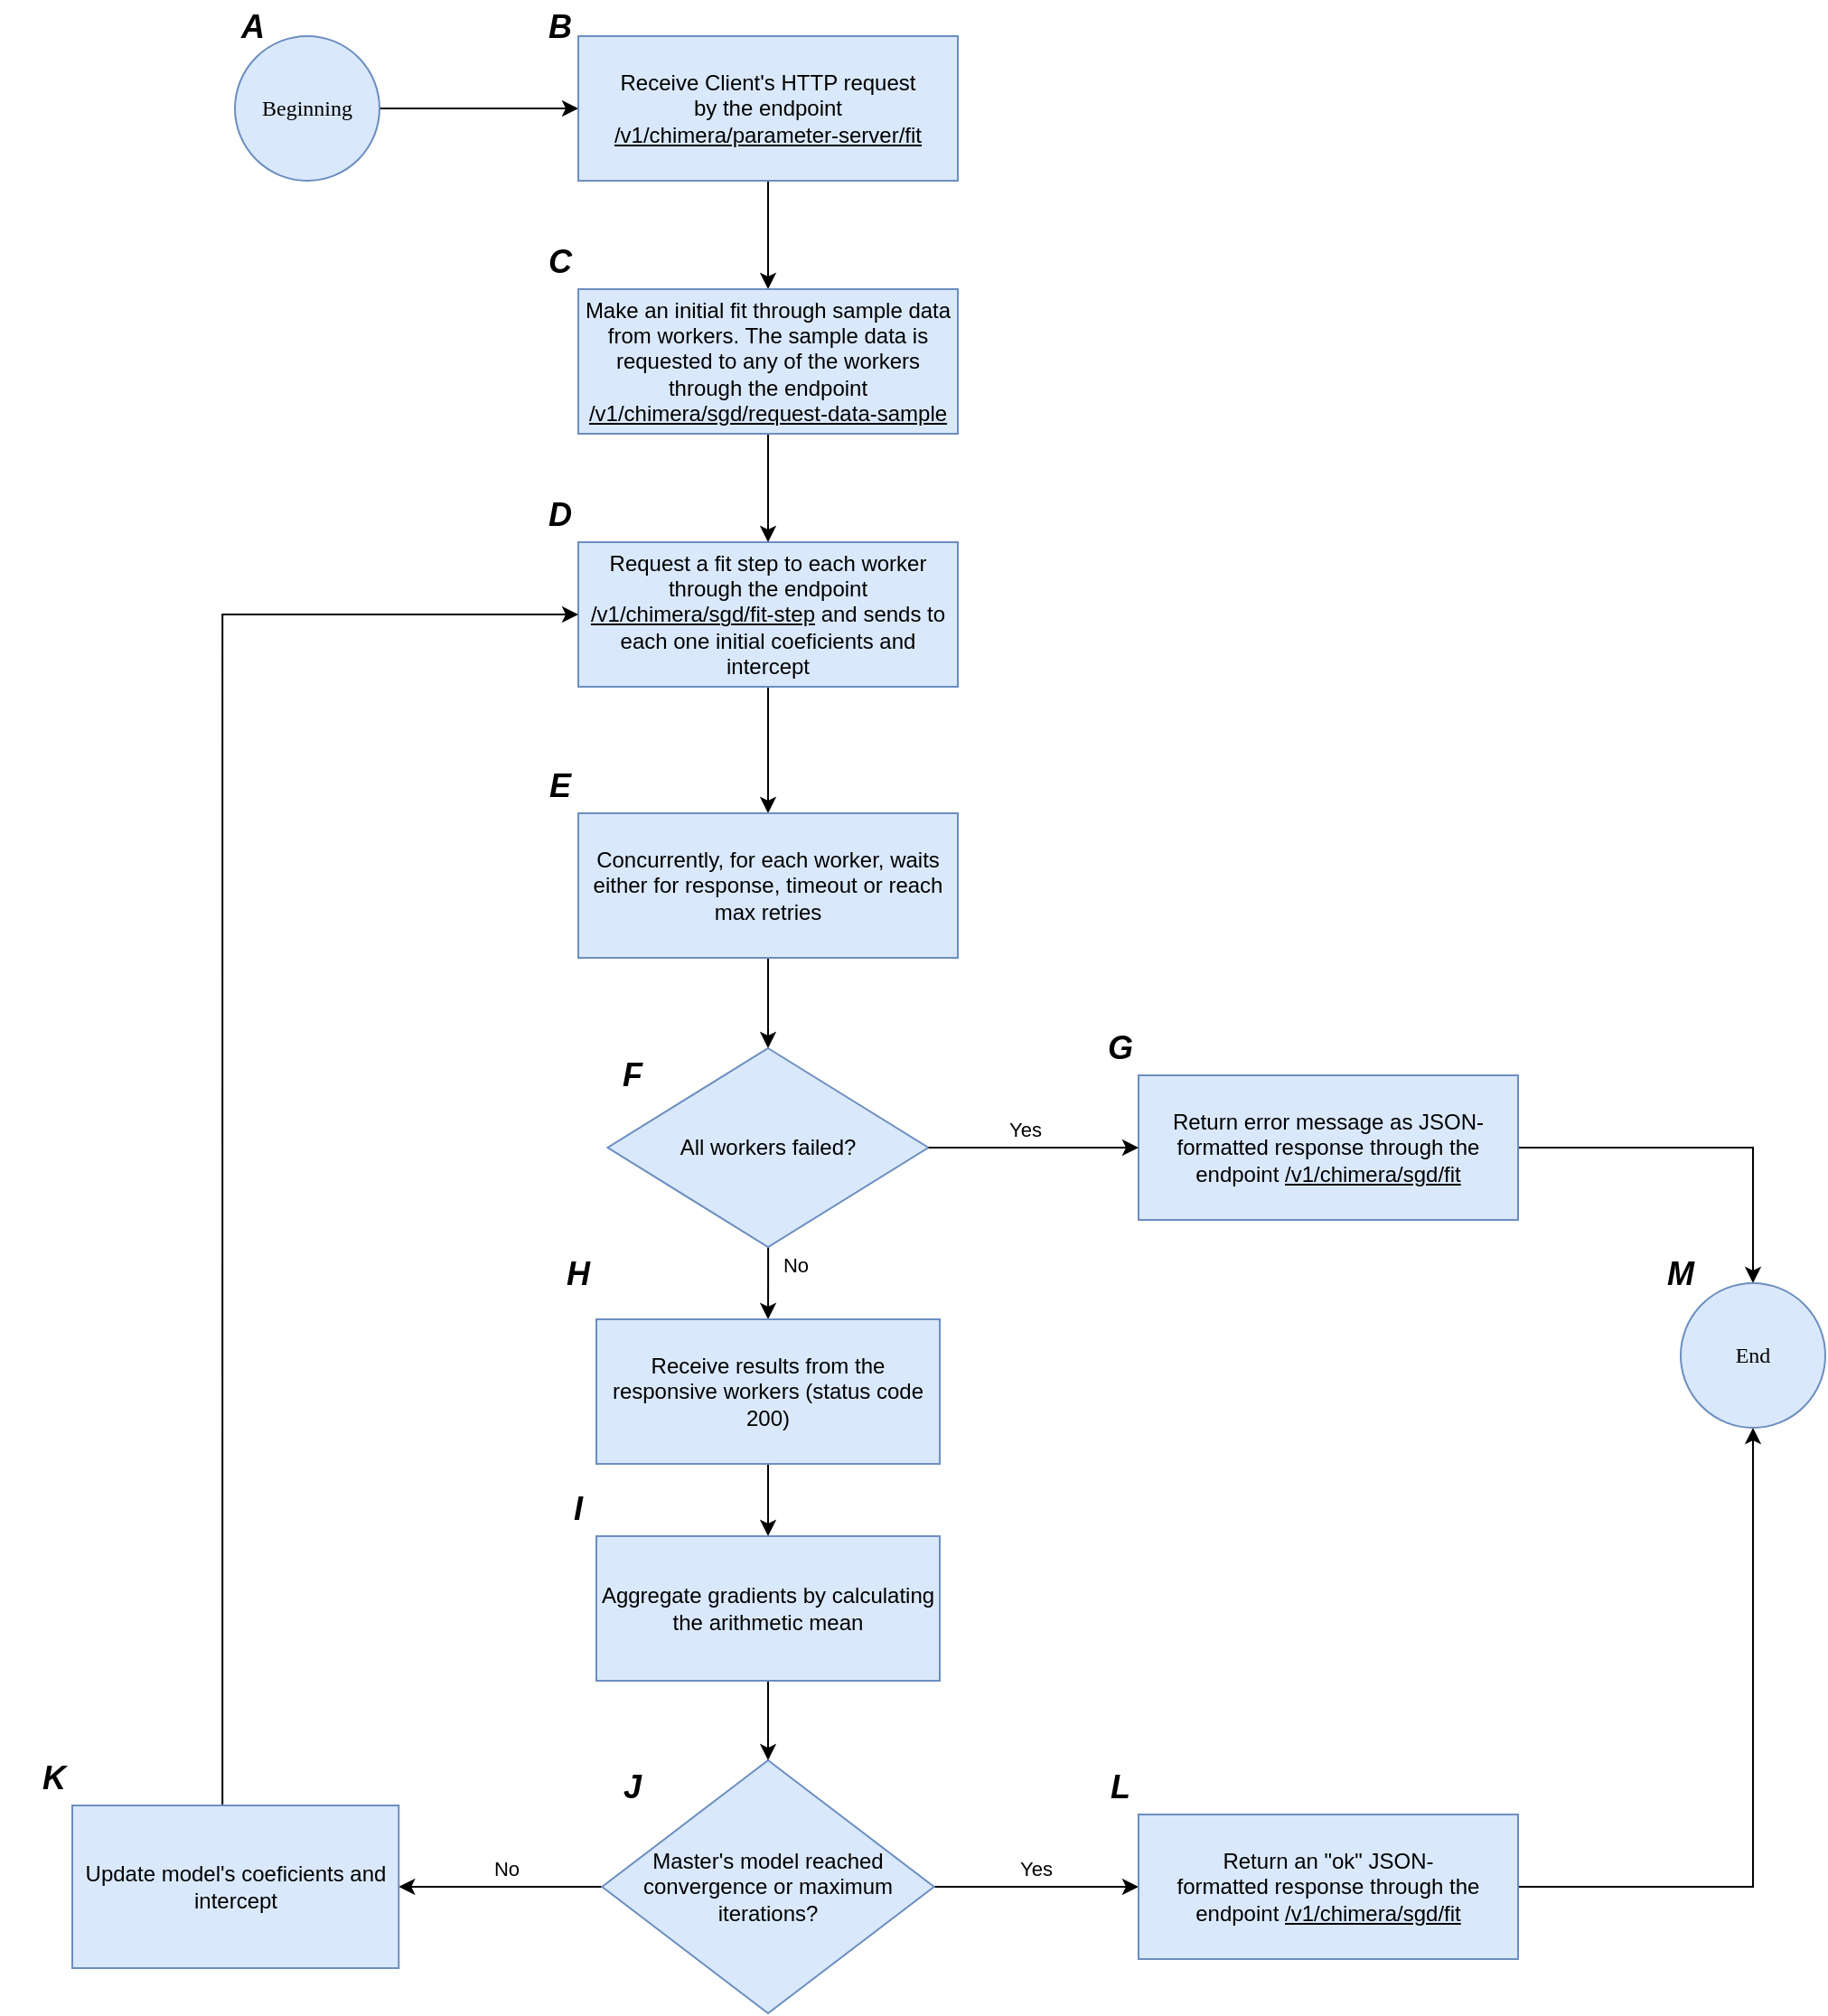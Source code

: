 <mxfile>
    <diagram name="Página-1" id="Yi0tFVA1XR9o1bBozKhX">
        <mxGraphModel dx="971" dy="729" grid="1" gridSize="10" guides="1" tooltips="1" connect="1" arrows="1" fold="1" page="1" pageScale="1" pageWidth="827" pageHeight="1169" math="0" shadow="0">
            <root>
                <mxCell id="0"/>
                <mxCell id="1" parent="0"/>
                <mxCell id="IeyCGgNiQ-ZwHu9C-8gu-5" value="" style="edgeStyle=orthogonalEdgeStyle;rounded=0;orthogonalLoop=1;jettySize=auto;html=1;entryX=0;entryY=0.5;entryDx=0;entryDy=0;" parent="1" source="IeyCGgNiQ-ZwHu9C-8gu-1" target="IeyCGgNiQ-ZwHu9C-8gu-3" edge="1">
                    <mxGeometry relative="1" as="geometry">
                        <Array as="points">
                            <mxPoint x="330" y="140"/>
                            <mxPoint x="330" y="140"/>
                        </Array>
                    </mxGeometry>
                </mxCell>
                <mxCell id="IeyCGgNiQ-ZwHu9C-8gu-1" value="&lt;font face=&quot;Verdana&quot;&gt;Beginning&lt;/font&gt;" style="ellipse;whiteSpace=wrap;html=1;aspect=fixed;fillColor=#dae8fc;strokeColor=#6c8ebf;" parent="1" vertex="1">
                    <mxGeometry x="180" y="100" width="80" height="80" as="geometry"/>
                </mxCell>
                <mxCell id="IeyCGgNiQ-ZwHu9C-8gu-2" value="&lt;font face=&quot;Helvetica&quot; style=&quot;font-size: 18px;&quot;&gt;&lt;i style=&quot;&quot;&gt;&lt;b style=&quot;&quot;&gt;A&lt;/b&gt;&lt;/i&gt;&lt;/font&gt;" style="text;html=1;align=center;verticalAlign=middle;whiteSpace=wrap;rounded=0;" parent="1" vertex="1">
                    <mxGeometry x="160" y="80" width="60" height="30" as="geometry"/>
                </mxCell>
                <mxCell id="IeyCGgNiQ-ZwHu9C-8gu-7" value="" style="edgeStyle=orthogonalEdgeStyle;rounded=0;orthogonalLoop=1;jettySize=auto;html=1;entryX=0.5;entryY=0;entryDx=0;entryDy=0;" parent="1" source="IeyCGgNiQ-ZwHu9C-8gu-3" target="IeyCGgNiQ-ZwHu9C-8gu-9" edge="1">
                    <mxGeometry relative="1" as="geometry">
                        <mxPoint x="475" y="230" as="targetPoint"/>
                    </mxGeometry>
                </mxCell>
                <mxCell id="IeyCGgNiQ-ZwHu9C-8gu-3" value="Receive Client&#39;s HTTP request&lt;div&gt;by the endpoint &lt;u&gt;/v1/chimera/parameter-server/fit&lt;/u&gt;&lt;/div&gt;" style="rounded=0;whiteSpace=wrap;html=1;fillColor=#dae8fc;strokeColor=#6c8ebf;" parent="1" vertex="1">
                    <mxGeometry x="370" y="100" width="210" height="80" as="geometry"/>
                </mxCell>
                <mxCell id="IeyCGgNiQ-ZwHu9C-8gu-4" value="&lt;font face=&quot;Helvetica&quot; style=&quot;font-size: 18px;&quot;&gt;&lt;i style=&quot;&quot;&gt;&lt;b style=&quot;&quot;&gt;B&lt;/b&gt;&lt;/i&gt;&lt;/font&gt;" style="text;html=1;align=center;verticalAlign=middle;whiteSpace=wrap;rounded=0;" parent="1" vertex="1">
                    <mxGeometry x="330" y="80" width="60" height="30" as="geometry"/>
                </mxCell>
                <mxCell id="IeyCGgNiQ-ZwHu9C-8gu-13" value="" style="edgeStyle=orthogonalEdgeStyle;rounded=0;orthogonalLoop=1;jettySize=auto;html=1;entryX=0.5;entryY=0;entryDx=0;entryDy=0;" parent="1" source="IeyCGgNiQ-ZwHu9C-8gu-6" target="IeyCGgNiQ-ZwHu9C-8gu-8" edge="1">
                    <mxGeometry relative="1" as="geometry">
                        <mxPoint x="475" y="560" as="targetPoint"/>
                    </mxGeometry>
                </mxCell>
                <mxCell id="IeyCGgNiQ-ZwHu9C-8gu-6" value="Request a fit step to each worker through the endpoint &lt;u&gt;/v1/chimera/sgd/fit-step&lt;/u&gt;&amp;nbsp;and sends to each one initial coeficients and intercept" style="rounded=0;whiteSpace=wrap;html=1;fillColor=#dae8fc;strokeColor=#6c8ebf;" parent="1" vertex="1">
                    <mxGeometry x="370" y="380" width="210" height="80" as="geometry"/>
                </mxCell>
                <mxCell id="IeyCGgNiQ-ZwHu9C-8gu-17" value="" style="edgeStyle=orthogonalEdgeStyle;rounded=0;orthogonalLoop=1;jettySize=auto;html=1;entryX=0.5;entryY=0;entryDx=0;entryDy=0;" parent="1" source="IeyCGgNiQ-ZwHu9C-8gu-8" target="IeyCGgNiQ-ZwHu9C-8gu-31" edge="1">
                    <mxGeometry relative="1" as="geometry">
                        <mxPoint x="475.005" y="680" as="targetPoint"/>
                    </mxGeometry>
                </mxCell>
                <mxCell id="IeyCGgNiQ-ZwHu9C-8gu-8" value="Concurrently, for each worker, waits either for response, timeout or reach max retries" style="rounded=0;whiteSpace=wrap;html=1;fillColor=#dae8fc;strokeColor=#6c8ebf;" parent="1" vertex="1">
                    <mxGeometry x="370" y="530" width="210" height="80" as="geometry"/>
                </mxCell>
                <mxCell id="IeyCGgNiQ-ZwHu9C-8gu-11" value="" style="edgeStyle=orthogonalEdgeStyle;rounded=0;orthogonalLoop=1;jettySize=auto;html=1;" parent="1" source="IeyCGgNiQ-ZwHu9C-8gu-9" target="IeyCGgNiQ-ZwHu9C-8gu-6" edge="1">
                    <mxGeometry relative="1" as="geometry"/>
                </mxCell>
                <mxCell id="IeyCGgNiQ-ZwHu9C-8gu-9" value="Make an initial fit through sample data from workers. The sample data is requested to any of the workers through the endpoint &lt;u&gt;/v1/chimera/sgd/request-data-sample&lt;/u&gt;" style="rounded=0;whiteSpace=wrap;html=1;fillColor=#dae8fc;strokeColor=#6c8ebf;" parent="1" vertex="1">
                    <mxGeometry x="370" y="240" width="210" height="80" as="geometry"/>
                </mxCell>
                <mxCell id="IeyCGgNiQ-ZwHu9C-8gu-19" value="" style="edgeStyle=orthogonalEdgeStyle;rounded=0;orthogonalLoop=1;jettySize=auto;html=1;entryX=0;entryY=0.5;entryDx=0;entryDy=0;" parent="1" source="IeyCGgNiQ-ZwHu9C-8gu-16" target="IeyCGgNiQ-ZwHu9C-8gu-25" edge="1">
                    <mxGeometry relative="1" as="geometry">
                        <mxPoint x="660" y="920" as="targetPoint"/>
                    </mxGeometry>
                </mxCell>
                <mxCell id="IeyCGgNiQ-ZwHu9C-8gu-20" value="Yes" style="edgeLabel;html=1;align=center;verticalAlign=middle;resizable=0;points=[];" parent="IeyCGgNiQ-ZwHu9C-8gu-19" vertex="1" connectable="0">
                    <mxGeometry x="-0.015" y="-1" relative="1" as="geometry">
                        <mxPoint y="-11" as="offset"/>
                    </mxGeometry>
                </mxCell>
                <mxCell id="IeyCGgNiQ-ZwHu9C-8gu-22" value="" style="edgeStyle=orthogonalEdgeStyle;rounded=0;orthogonalLoop=1;jettySize=auto;html=1;" parent="1" source="IeyCGgNiQ-ZwHu9C-8gu-16" target="IeyCGgNiQ-ZwHu9C-8gu-21" edge="1">
                    <mxGeometry relative="1" as="geometry"/>
                </mxCell>
                <mxCell id="IeyCGgNiQ-ZwHu9C-8gu-23" value="No" style="edgeLabel;html=1;align=center;verticalAlign=middle;resizable=0;points=[];" parent="IeyCGgNiQ-ZwHu9C-8gu-22" vertex="1" connectable="0">
                    <mxGeometry x="-0.14" relative="1" as="geometry">
                        <mxPoint x="-5" y="-10" as="offset"/>
                    </mxGeometry>
                </mxCell>
                <mxCell id="IeyCGgNiQ-ZwHu9C-8gu-16" value="Master&#39;s model reached convergence or maximum iterations?" style="rhombus;whiteSpace=wrap;html=1;fillColor=#dae8fc;strokeColor=#6c8ebf;rounded=0;" parent="1" vertex="1">
                    <mxGeometry x="383.13" y="1054" width="183.75" height="140" as="geometry"/>
                </mxCell>
                <mxCell id="IeyCGgNiQ-ZwHu9C-8gu-24" style="edgeStyle=orthogonalEdgeStyle;rounded=0;orthogonalLoop=1;jettySize=auto;html=1;exitX=0.46;exitY=0.033;exitDx=0;exitDy=0;exitPerimeter=0;entryX=0;entryY=0.5;entryDx=0;entryDy=0;" parent="1" source="IeyCGgNiQ-ZwHu9C-8gu-21" target="IeyCGgNiQ-ZwHu9C-8gu-6" edge="1">
                    <mxGeometry relative="1" as="geometry">
                        <mxPoint x="330" y="440" as="targetPoint"/>
                        <mxPoint x="173.993" y="1029" as="sourcePoint"/>
                        <Array as="points">
                            <mxPoint x="173" y="420"/>
                        </Array>
                    </mxGeometry>
                </mxCell>
                <mxCell id="IeyCGgNiQ-ZwHu9C-8gu-21" value="Update model&#39;s coeficients and intercept" style="whiteSpace=wrap;html=1;fillColor=#dae8fc;strokeColor=#6c8ebf;rounded=0;" parent="1" vertex="1">
                    <mxGeometry x="90" y="1079" width="180.63" height="90" as="geometry"/>
                </mxCell>
                <mxCell id="IeyCGgNiQ-ZwHu9C-8gu-40" style="edgeStyle=orthogonalEdgeStyle;rounded=0;orthogonalLoop=1;jettySize=auto;html=1;entryX=0.5;entryY=1;entryDx=0;entryDy=0;" parent="1" source="IeyCGgNiQ-ZwHu9C-8gu-25" target="IeyCGgNiQ-ZwHu9C-8gu-38" edge="1">
                    <mxGeometry relative="1" as="geometry"/>
                </mxCell>
                <mxCell id="IeyCGgNiQ-ZwHu9C-8gu-25" value="Return an &quot;ok&quot; JSON-formatted&amp;nbsp;response through the endpoint&amp;nbsp;&lt;u&gt;/v1/chimera/sgd/fit&lt;/u&gt;" style="rounded=0;whiteSpace=wrap;html=1;fillColor=#dae8fc;strokeColor=#6c8ebf;" parent="1" vertex="1">
                    <mxGeometry x="680" y="1084" width="210" height="80" as="geometry"/>
                </mxCell>
                <mxCell id="IeyCGgNiQ-ZwHu9C-8gu-35" value="" style="edgeStyle=orthogonalEdgeStyle;rounded=0;orthogonalLoop=1;jettySize=auto;html=1;entryX=0.5;entryY=0;entryDx=0;entryDy=0;" parent="1" source="IeyCGgNiQ-ZwHu9C-8gu-31" target="4cSCMWNI5rtw1yq7UyB7-3" edge="1">
                    <mxGeometry relative="1" as="geometry">
                        <mxPoint x="475" y="860" as="targetPoint"/>
                    </mxGeometry>
                </mxCell>
                <mxCell id="IeyCGgNiQ-ZwHu9C-8gu-36" value="No" style="edgeLabel;html=1;align=center;verticalAlign=middle;resizable=0;points=[];" parent="IeyCGgNiQ-ZwHu9C-8gu-35" vertex="1" connectable="0">
                    <mxGeometry x="-0.001" y="3" relative="1" as="geometry">
                        <mxPoint x="12" y="-10" as="offset"/>
                    </mxGeometry>
                </mxCell>
                <mxCell id="IeyCGgNiQ-ZwHu9C-8gu-31" value="All workers failed?" style="rhombus;whiteSpace=wrap;html=1;fillColor=#dae8fc;strokeColor=#6c8ebf;" parent="1" vertex="1">
                    <mxGeometry x="386.25" y="660" width="177.5" height="110" as="geometry"/>
                </mxCell>
                <mxCell id="IeyCGgNiQ-ZwHu9C-8gu-41" style="edgeStyle=orthogonalEdgeStyle;rounded=0;orthogonalLoop=1;jettySize=auto;html=1;entryX=0.5;entryY=0;entryDx=0;entryDy=0;" parent="1" source="IeyCGgNiQ-ZwHu9C-8gu-32" target="IeyCGgNiQ-ZwHu9C-8gu-38" edge="1">
                    <mxGeometry relative="1" as="geometry"/>
                </mxCell>
                <mxCell id="IeyCGgNiQ-ZwHu9C-8gu-32" value="Return error message as JSON-formatted response through the endpoint&amp;nbsp;&lt;u&gt;/v1/chimera/sgd/fit&lt;/u&gt;" style="rounded=0;whiteSpace=wrap;html=1;fillColor=#dae8fc;strokeColor=#6c8ebf;" parent="1" vertex="1">
                    <mxGeometry x="680" y="675" width="210" height="80" as="geometry"/>
                </mxCell>
                <mxCell id="IeyCGgNiQ-ZwHu9C-8gu-33" value="" style="endArrow=classic;html=1;rounded=0;exitX=1;exitY=0.5;exitDx=0;exitDy=0;entryX=0;entryY=0.5;entryDx=0;entryDy=0;" parent="1" source="IeyCGgNiQ-ZwHu9C-8gu-31" target="IeyCGgNiQ-ZwHu9C-8gu-32" edge="1">
                    <mxGeometry width="50" height="50" relative="1" as="geometry">
                        <mxPoint x="590" y="745" as="sourcePoint"/>
                        <mxPoint x="640" y="740" as="targetPoint"/>
                    </mxGeometry>
                </mxCell>
                <mxCell id="IeyCGgNiQ-ZwHu9C-8gu-34" value="Yes" style="edgeLabel;html=1;align=center;verticalAlign=middle;resizable=0;points=[];" parent="IeyCGgNiQ-ZwHu9C-8gu-33" vertex="1" connectable="0">
                    <mxGeometry x="-0.351" y="3" relative="1" as="geometry">
                        <mxPoint x="15" y="-7" as="offset"/>
                    </mxGeometry>
                </mxCell>
                <mxCell id="IeyCGgNiQ-ZwHu9C-8gu-38" value="&lt;font face=&quot;Verdana&quot;&gt;End&lt;/font&gt;" style="ellipse;whiteSpace=wrap;html=1;aspect=fixed;fillColor=#dae8fc;strokeColor=#6c8ebf;" parent="1" vertex="1">
                    <mxGeometry x="980" y="790" width="80" height="80" as="geometry"/>
                </mxCell>
                <mxCell id="IeyCGgNiQ-ZwHu9C-8gu-42" value="&lt;font face=&quot;Helvetica&quot; style=&quot;font-size: 18px;&quot;&gt;&lt;i style=&quot;&quot;&gt;&lt;b style=&quot;&quot;&gt;C&lt;/b&gt;&lt;/i&gt;&lt;/font&gt;" style="text;html=1;align=center;verticalAlign=middle;whiteSpace=wrap;rounded=0;" parent="1" vertex="1">
                    <mxGeometry x="330" y="210" width="60" height="30" as="geometry"/>
                </mxCell>
                <mxCell id="IeyCGgNiQ-ZwHu9C-8gu-43" value="&lt;font face=&quot;Helvetica&quot; style=&quot;font-size: 18px;&quot;&gt;&lt;i style=&quot;&quot;&gt;&lt;b style=&quot;&quot;&gt;D&lt;/b&gt;&lt;/i&gt;&lt;/font&gt;" style="text;html=1;align=center;verticalAlign=middle;whiteSpace=wrap;rounded=0;" parent="1" vertex="1">
                    <mxGeometry x="330" y="350" width="60" height="30" as="geometry"/>
                </mxCell>
                <mxCell id="IeyCGgNiQ-ZwHu9C-8gu-44" value="&lt;font face=&quot;Helvetica&quot; style=&quot;font-size: 18px;&quot;&gt;&lt;i style=&quot;&quot;&gt;&lt;b style=&quot;&quot;&gt;E&lt;/b&gt;&lt;/i&gt;&lt;/font&gt;" style="text;html=1;align=center;verticalAlign=middle;whiteSpace=wrap;rounded=0;" parent="1" vertex="1">
                    <mxGeometry x="330" y="500" width="60" height="30" as="geometry"/>
                </mxCell>
                <mxCell id="IeyCGgNiQ-ZwHu9C-8gu-45" value="&lt;font face=&quot;Helvetica&quot; style=&quot;font-size: 18px;&quot;&gt;&lt;i style=&quot;&quot;&gt;&lt;b style=&quot;&quot;&gt;F&lt;/b&gt;&lt;/i&gt;&lt;/font&gt;" style="text;html=1;align=center;verticalAlign=middle;whiteSpace=wrap;rounded=0;" parent="1" vertex="1">
                    <mxGeometry x="370" y="660" width="60" height="30" as="geometry"/>
                </mxCell>
                <mxCell id="IeyCGgNiQ-ZwHu9C-8gu-46" value="&lt;font face=&quot;Helvetica&quot; style=&quot;font-size: 18px;&quot;&gt;&lt;i style=&quot;&quot;&gt;&lt;b style=&quot;&quot;&gt;H&lt;/b&gt;&lt;/i&gt;&lt;/font&gt;" style="text;html=1;align=center;verticalAlign=middle;whiteSpace=wrap;rounded=0;" parent="1" vertex="1">
                    <mxGeometry x="340" y="770" width="60" height="30" as="geometry"/>
                </mxCell>
                <mxCell id="IeyCGgNiQ-ZwHu9C-8gu-49" value="&lt;font face=&quot;Helvetica&quot; style=&quot;font-size: 18px;&quot;&gt;&lt;i style=&quot;&quot;&gt;&lt;b style=&quot;&quot;&gt;G&lt;/b&gt;&lt;/i&gt;&lt;/font&gt;" style="text;html=1;align=center;verticalAlign=middle;whiteSpace=wrap;rounded=0;" parent="1" vertex="1">
                    <mxGeometry x="640" y="645" width="60" height="30" as="geometry"/>
                </mxCell>
                <mxCell id="IeyCGgNiQ-ZwHu9C-8gu-50" value="&lt;font face=&quot;Helvetica&quot; style=&quot;font-size: 18px;&quot;&gt;&lt;i style=&quot;&quot;&gt;&lt;b style=&quot;&quot;&gt;L&lt;/b&gt;&lt;/i&gt;&lt;/font&gt;" style="text;html=1;align=center;verticalAlign=middle;whiteSpace=wrap;rounded=0;" parent="1" vertex="1">
                    <mxGeometry x="640" y="1054" width="60" height="30" as="geometry"/>
                </mxCell>
                <mxCell id="IeyCGgNiQ-ZwHu9C-8gu-51" value="&lt;font face=&quot;Helvetica&quot; style=&quot;font-size: 18px;&quot;&gt;&lt;i style=&quot;&quot;&gt;&lt;b style=&quot;&quot;&gt;J&lt;/b&gt;&lt;/i&gt;&lt;/font&gt;" style="text;html=1;align=center;verticalAlign=middle;whiteSpace=wrap;rounded=0;" parent="1" vertex="1">
                    <mxGeometry x="370" y="1054" width="60" height="30" as="geometry"/>
                </mxCell>
                <mxCell id="IeyCGgNiQ-ZwHu9C-8gu-52" value="&lt;font face=&quot;Helvetica&quot; style=&quot;font-size: 18px;&quot;&gt;&lt;i style=&quot;&quot;&gt;&lt;b style=&quot;&quot;&gt;I&lt;/b&gt;&lt;/i&gt;&lt;/font&gt;" style="text;html=1;align=center;verticalAlign=middle;whiteSpace=wrap;rounded=0;" parent="1" vertex="1">
                    <mxGeometry x="340" y="900" width="60" height="30" as="geometry"/>
                </mxCell>
                <mxCell id="4cSCMWNI5rtw1yq7UyB7-9" value="" style="edgeStyle=orthogonalEdgeStyle;rounded=0;orthogonalLoop=1;jettySize=auto;html=1;" parent="1" source="4cSCMWNI5rtw1yq7UyB7-3" target="4cSCMWNI5rtw1yq7UyB7-8" edge="1">
                    <mxGeometry relative="1" as="geometry"/>
                </mxCell>
                <mxCell id="4cSCMWNI5rtw1yq7UyB7-3" value="Receive results from the responsive workers (status code 200)" style="rounded=0;whiteSpace=wrap;html=1;fillColor=#dae8fc;strokeColor=#6c8ebf;" parent="1" vertex="1">
                    <mxGeometry x="380.01" y="810" width="190" height="80" as="geometry"/>
                </mxCell>
                <mxCell id="4cSCMWNI5rtw1yq7UyB7-10" value="" style="edgeStyle=orthogonalEdgeStyle;rounded=0;orthogonalLoop=1;jettySize=auto;html=1;" parent="1" source="4cSCMWNI5rtw1yq7UyB7-8" target="IeyCGgNiQ-ZwHu9C-8gu-16" edge="1">
                    <mxGeometry relative="1" as="geometry"/>
                </mxCell>
                <mxCell id="4cSCMWNI5rtw1yq7UyB7-8" value="Aggregate gradients by calculating the arithmetic mean" style="rounded=0;whiteSpace=wrap;html=1;fillColor=#dae8fc;strokeColor=#6c8ebf;" parent="1" vertex="1">
                    <mxGeometry x="380" y="930" width="190" height="80" as="geometry"/>
                </mxCell>
                <mxCell id="4cSCMWNI5rtw1yq7UyB7-11" value="&lt;font face=&quot;Helvetica&quot; style=&quot;font-size: 18px;&quot;&gt;&lt;i style=&quot;&quot;&gt;&lt;b style=&quot;&quot;&gt;K&lt;/b&gt;&lt;/i&gt;&lt;/font&gt;" style="text;html=1;align=center;verticalAlign=middle;whiteSpace=wrap;rounded=0;" parent="1" vertex="1">
                    <mxGeometry x="50" y="1049" width="60" height="30" as="geometry"/>
                </mxCell>
                <mxCell id="4cSCMWNI5rtw1yq7UyB7-12" value="&lt;font face=&quot;Helvetica&quot; style=&quot;font-size: 18px;&quot;&gt;&lt;i style=&quot;&quot;&gt;&lt;b style=&quot;&quot;&gt;M&lt;/b&gt;&lt;/i&gt;&lt;/font&gt;" style="text;html=1;align=center;verticalAlign=middle;whiteSpace=wrap;rounded=0;" parent="1" vertex="1">
                    <mxGeometry x="950" y="770" width="60" height="30" as="geometry"/>
                </mxCell>
            </root>
        </mxGraphModel>
    </diagram>
</mxfile>
